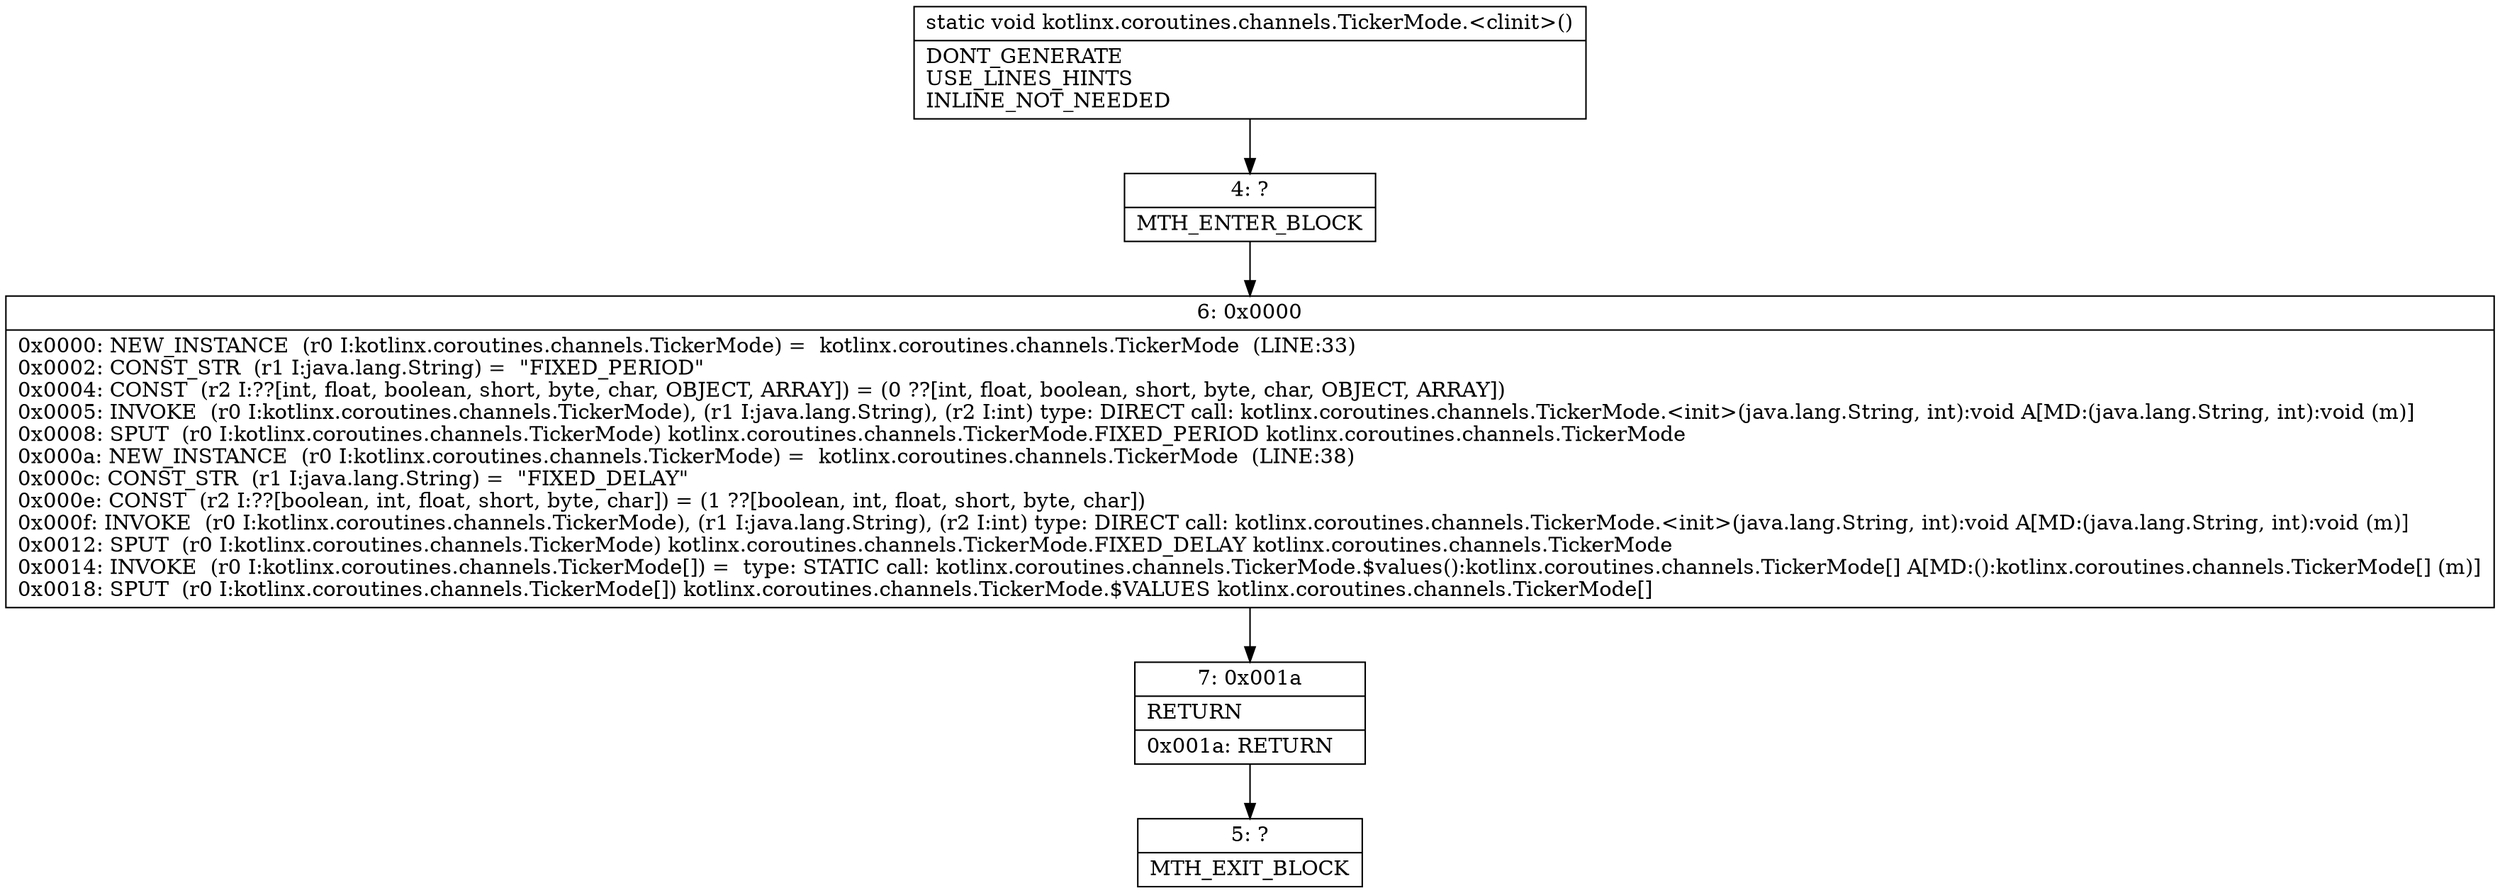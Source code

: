 digraph "CFG forkotlinx.coroutines.channels.TickerMode.\<clinit\>()V" {
Node_4 [shape=record,label="{4\:\ ?|MTH_ENTER_BLOCK\l}"];
Node_6 [shape=record,label="{6\:\ 0x0000|0x0000: NEW_INSTANCE  (r0 I:kotlinx.coroutines.channels.TickerMode) =  kotlinx.coroutines.channels.TickerMode  (LINE:33)\l0x0002: CONST_STR  (r1 I:java.lang.String) =  \"FIXED_PERIOD\" \l0x0004: CONST  (r2 I:??[int, float, boolean, short, byte, char, OBJECT, ARRAY]) = (0 ??[int, float, boolean, short, byte, char, OBJECT, ARRAY]) \l0x0005: INVOKE  (r0 I:kotlinx.coroutines.channels.TickerMode), (r1 I:java.lang.String), (r2 I:int) type: DIRECT call: kotlinx.coroutines.channels.TickerMode.\<init\>(java.lang.String, int):void A[MD:(java.lang.String, int):void (m)]\l0x0008: SPUT  (r0 I:kotlinx.coroutines.channels.TickerMode) kotlinx.coroutines.channels.TickerMode.FIXED_PERIOD kotlinx.coroutines.channels.TickerMode \l0x000a: NEW_INSTANCE  (r0 I:kotlinx.coroutines.channels.TickerMode) =  kotlinx.coroutines.channels.TickerMode  (LINE:38)\l0x000c: CONST_STR  (r1 I:java.lang.String) =  \"FIXED_DELAY\" \l0x000e: CONST  (r2 I:??[boolean, int, float, short, byte, char]) = (1 ??[boolean, int, float, short, byte, char]) \l0x000f: INVOKE  (r0 I:kotlinx.coroutines.channels.TickerMode), (r1 I:java.lang.String), (r2 I:int) type: DIRECT call: kotlinx.coroutines.channels.TickerMode.\<init\>(java.lang.String, int):void A[MD:(java.lang.String, int):void (m)]\l0x0012: SPUT  (r0 I:kotlinx.coroutines.channels.TickerMode) kotlinx.coroutines.channels.TickerMode.FIXED_DELAY kotlinx.coroutines.channels.TickerMode \l0x0014: INVOKE  (r0 I:kotlinx.coroutines.channels.TickerMode[]) =  type: STATIC call: kotlinx.coroutines.channels.TickerMode.$values():kotlinx.coroutines.channels.TickerMode[] A[MD:():kotlinx.coroutines.channels.TickerMode[] (m)]\l0x0018: SPUT  (r0 I:kotlinx.coroutines.channels.TickerMode[]) kotlinx.coroutines.channels.TickerMode.$VALUES kotlinx.coroutines.channels.TickerMode[] \l}"];
Node_7 [shape=record,label="{7\:\ 0x001a|RETURN\l|0x001a: RETURN   \l}"];
Node_5 [shape=record,label="{5\:\ ?|MTH_EXIT_BLOCK\l}"];
MethodNode[shape=record,label="{static void kotlinx.coroutines.channels.TickerMode.\<clinit\>()  | DONT_GENERATE\lUSE_LINES_HINTS\lINLINE_NOT_NEEDED\l}"];
MethodNode -> Node_4;Node_4 -> Node_6;
Node_6 -> Node_7;
Node_7 -> Node_5;
}

